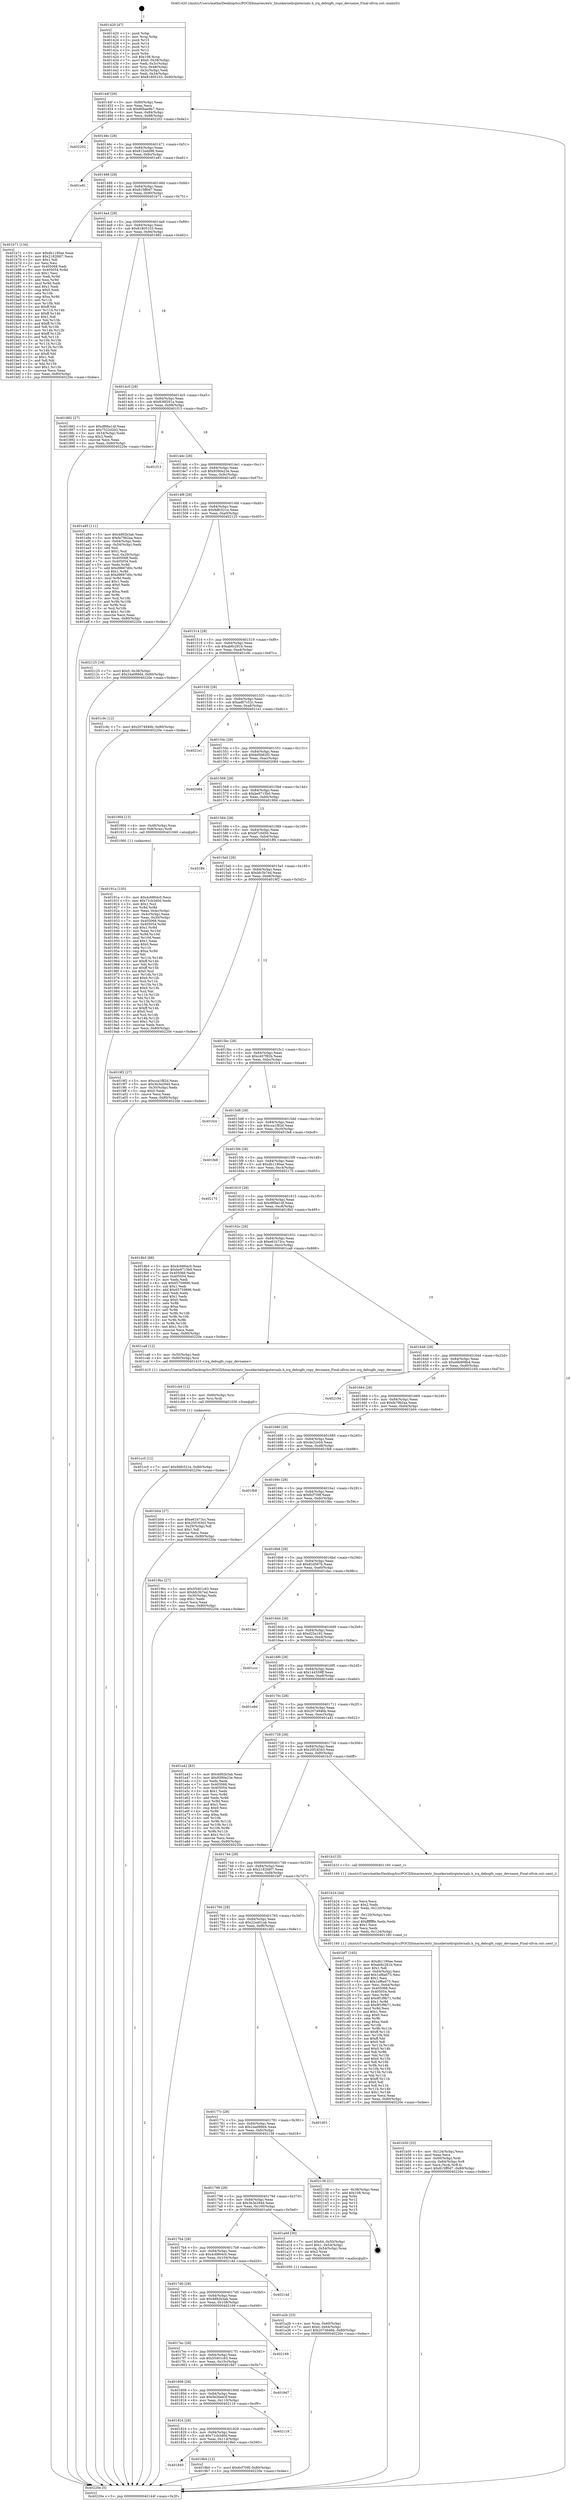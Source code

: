 digraph "0x401420" {
  label = "0x401420 (/mnt/c/Users/mathe/Desktop/tcc/POCII/binaries/extr_linuxkernelirqinternals.h_irq_debugfs_copy_devname_Final-ollvm.out::main(0))"
  labelloc = "t"
  node[shape=record]

  Entry [label="",width=0.3,height=0.3,shape=circle,fillcolor=black,style=filled]
  "0x40144f" [label="{
     0x40144f [29]\l
     | [instrs]\l
     &nbsp;&nbsp;0x40144f \<+3\>: mov -0x80(%rbp),%eax\l
     &nbsp;&nbsp;0x401452 \<+2\>: mov %eax,%ecx\l
     &nbsp;&nbsp;0x401454 \<+6\>: sub $0x80bae9b7,%ecx\l
     &nbsp;&nbsp;0x40145a \<+6\>: mov %eax,-0x84(%rbp)\l
     &nbsp;&nbsp;0x401460 \<+6\>: mov %ecx,-0x88(%rbp)\l
     &nbsp;&nbsp;0x401466 \<+6\>: je 0000000000402202 \<main+0xde2\>\l
  }"]
  "0x402202" [label="{
     0x402202\l
  }", style=dashed]
  "0x40146c" [label="{
     0x40146c [28]\l
     | [instrs]\l
     &nbsp;&nbsp;0x40146c \<+5\>: jmp 0000000000401471 \<main+0x51\>\l
     &nbsp;&nbsp;0x401471 \<+6\>: mov -0x84(%rbp),%eax\l
     &nbsp;&nbsp;0x401477 \<+5\>: sub $0x812edd96,%eax\l
     &nbsp;&nbsp;0x40147c \<+6\>: mov %eax,-0x8c(%rbp)\l
     &nbsp;&nbsp;0x401482 \<+6\>: je 0000000000401e81 \<main+0xa61\>\l
  }"]
  Exit [label="",width=0.3,height=0.3,shape=circle,fillcolor=black,style=filled,peripheries=2]
  "0x401e81" [label="{
     0x401e81\l
  }", style=dashed]
  "0x401488" [label="{
     0x401488 [28]\l
     | [instrs]\l
     &nbsp;&nbsp;0x401488 \<+5\>: jmp 000000000040148d \<main+0x6d\>\l
     &nbsp;&nbsp;0x40148d \<+6\>: mov -0x84(%rbp),%eax\l
     &nbsp;&nbsp;0x401493 \<+5\>: sub $0x815ff0d7,%eax\l
     &nbsp;&nbsp;0x401498 \<+6\>: mov %eax,-0x90(%rbp)\l
     &nbsp;&nbsp;0x40149e \<+6\>: je 0000000000401b71 \<main+0x751\>\l
  }"]
  "0x401cc0" [label="{
     0x401cc0 [12]\l
     | [instrs]\l
     &nbsp;&nbsp;0x401cc0 \<+7\>: movl $0x9dfc521e,-0x80(%rbp)\l
     &nbsp;&nbsp;0x401cc7 \<+5\>: jmp 000000000040220e \<main+0xdee\>\l
  }"]
  "0x401b71" [label="{
     0x401b71 [134]\l
     | [instrs]\l
     &nbsp;&nbsp;0x401b71 \<+5\>: mov $0xdb1190ae,%eax\l
     &nbsp;&nbsp;0x401b76 \<+5\>: mov $0x2182fd07,%ecx\l
     &nbsp;&nbsp;0x401b7b \<+2\>: mov $0x1,%dl\l
     &nbsp;&nbsp;0x401b7d \<+2\>: xor %esi,%esi\l
     &nbsp;&nbsp;0x401b7f \<+7\>: mov 0x405068,%edi\l
     &nbsp;&nbsp;0x401b86 \<+8\>: mov 0x405054,%r8d\l
     &nbsp;&nbsp;0x401b8e \<+3\>: sub $0x1,%esi\l
     &nbsp;&nbsp;0x401b91 \<+3\>: mov %edi,%r9d\l
     &nbsp;&nbsp;0x401b94 \<+3\>: add %esi,%r9d\l
     &nbsp;&nbsp;0x401b97 \<+4\>: imul %r9d,%edi\l
     &nbsp;&nbsp;0x401b9b \<+3\>: and $0x1,%edi\l
     &nbsp;&nbsp;0x401b9e \<+3\>: cmp $0x0,%edi\l
     &nbsp;&nbsp;0x401ba1 \<+4\>: sete %r10b\l
     &nbsp;&nbsp;0x401ba5 \<+4\>: cmp $0xa,%r8d\l
     &nbsp;&nbsp;0x401ba9 \<+4\>: setl %r11b\l
     &nbsp;&nbsp;0x401bad \<+3\>: mov %r10b,%bl\l
     &nbsp;&nbsp;0x401bb0 \<+3\>: xor $0xff,%bl\l
     &nbsp;&nbsp;0x401bb3 \<+3\>: mov %r11b,%r14b\l
     &nbsp;&nbsp;0x401bb6 \<+4\>: xor $0xff,%r14b\l
     &nbsp;&nbsp;0x401bba \<+3\>: xor $0x1,%dl\l
     &nbsp;&nbsp;0x401bbd \<+3\>: mov %bl,%r15b\l
     &nbsp;&nbsp;0x401bc0 \<+4\>: and $0xff,%r15b\l
     &nbsp;&nbsp;0x401bc4 \<+3\>: and %dl,%r10b\l
     &nbsp;&nbsp;0x401bc7 \<+3\>: mov %r14b,%r12b\l
     &nbsp;&nbsp;0x401bca \<+4\>: and $0xff,%r12b\l
     &nbsp;&nbsp;0x401bce \<+3\>: and %dl,%r11b\l
     &nbsp;&nbsp;0x401bd1 \<+3\>: or %r10b,%r15b\l
     &nbsp;&nbsp;0x401bd4 \<+3\>: or %r11b,%r12b\l
     &nbsp;&nbsp;0x401bd7 \<+3\>: xor %r12b,%r15b\l
     &nbsp;&nbsp;0x401bda \<+3\>: or %r14b,%bl\l
     &nbsp;&nbsp;0x401bdd \<+3\>: xor $0xff,%bl\l
     &nbsp;&nbsp;0x401be0 \<+3\>: or $0x1,%dl\l
     &nbsp;&nbsp;0x401be3 \<+2\>: and %dl,%bl\l
     &nbsp;&nbsp;0x401be5 \<+3\>: or %bl,%r15b\l
     &nbsp;&nbsp;0x401be8 \<+4\>: test $0x1,%r15b\l
     &nbsp;&nbsp;0x401bec \<+3\>: cmovne %ecx,%eax\l
     &nbsp;&nbsp;0x401bef \<+3\>: mov %eax,-0x80(%rbp)\l
     &nbsp;&nbsp;0x401bf2 \<+5\>: jmp 000000000040220e \<main+0xdee\>\l
  }"]
  "0x4014a4" [label="{
     0x4014a4 [28]\l
     | [instrs]\l
     &nbsp;&nbsp;0x4014a4 \<+5\>: jmp 00000000004014a9 \<main+0x89\>\l
     &nbsp;&nbsp;0x4014a9 \<+6\>: mov -0x84(%rbp),%eax\l
     &nbsp;&nbsp;0x4014af \<+5\>: sub $0x81805103,%eax\l
     &nbsp;&nbsp;0x4014b4 \<+6\>: mov %eax,-0x94(%rbp)\l
     &nbsp;&nbsp;0x4014ba \<+6\>: je 0000000000401882 \<main+0x462\>\l
  }"]
  "0x401cb4" [label="{
     0x401cb4 [12]\l
     | [instrs]\l
     &nbsp;&nbsp;0x401cb4 \<+4\>: mov -0x60(%rbp),%rsi\l
     &nbsp;&nbsp;0x401cb8 \<+3\>: mov %rsi,%rdi\l
     &nbsp;&nbsp;0x401cbb \<+5\>: call 0000000000401030 \<free@plt\>\l
     | [calls]\l
     &nbsp;&nbsp;0x401030 \{1\} (unknown)\l
  }"]
  "0x401882" [label="{
     0x401882 [27]\l
     | [instrs]\l
     &nbsp;&nbsp;0x401882 \<+5\>: mov $0xdf6be14f,%eax\l
     &nbsp;&nbsp;0x401887 \<+5\>: mov $0x7522d2b3,%ecx\l
     &nbsp;&nbsp;0x40188c \<+3\>: mov -0x34(%rbp),%edx\l
     &nbsp;&nbsp;0x40188f \<+3\>: cmp $0x2,%edx\l
     &nbsp;&nbsp;0x401892 \<+3\>: cmovne %ecx,%eax\l
     &nbsp;&nbsp;0x401895 \<+3\>: mov %eax,-0x80(%rbp)\l
     &nbsp;&nbsp;0x401898 \<+5\>: jmp 000000000040220e \<main+0xdee\>\l
  }"]
  "0x4014c0" [label="{
     0x4014c0 [28]\l
     | [instrs]\l
     &nbsp;&nbsp;0x4014c0 \<+5\>: jmp 00000000004014c5 \<main+0xa5\>\l
     &nbsp;&nbsp;0x4014c5 \<+6\>: mov -0x84(%rbp),%eax\l
     &nbsp;&nbsp;0x4014cb \<+5\>: sub $0x836f291a,%eax\l
     &nbsp;&nbsp;0x4014d0 \<+6\>: mov %eax,-0x98(%rbp)\l
     &nbsp;&nbsp;0x4014d6 \<+6\>: je 0000000000401f13 \<main+0xaf3\>\l
  }"]
  "0x40220e" [label="{
     0x40220e [5]\l
     | [instrs]\l
     &nbsp;&nbsp;0x40220e \<+5\>: jmp 000000000040144f \<main+0x2f\>\l
  }"]
  "0x401420" [label="{
     0x401420 [47]\l
     | [instrs]\l
     &nbsp;&nbsp;0x401420 \<+1\>: push %rbp\l
     &nbsp;&nbsp;0x401421 \<+3\>: mov %rsp,%rbp\l
     &nbsp;&nbsp;0x401424 \<+2\>: push %r15\l
     &nbsp;&nbsp;0x401426 \<+2\>: push %r14\l
     &nbsp;&nbsp;0x401428 \<+2\>: push %r13\l
     &nbsp;&nbsp;0x40142a \<+2\>: push %r12\l
     &nbsp;&nbsp;0x40142c \<+1\>: push %rbx\l
     &nbsp;&nbsp;0x40142d \<+7\>: sub $0x108,%rsp\l
     &nbsp;&nbsp;0x401434 \<+7\>: movl $0x0,-0x38(%rbp)\l
     &nbsp;&nbsp;0x40143b \<+3\>: mov %edi,-0x3c(%rbp)\l
     &nbsp;&nbsp;0x40143e \<+4\>: mov %rsi,-0x48(%rbp)\l
     &nbsp;&nbsp;0x401442 \<+3\>: mov -0x3c(%rbp),%edi\l
     &nbsp;&nbsp;0x401445 \<+3\>: mov %edi,-0x34(%rbp)\l
     &nbsp;&nbsp;0x401448 \<+7\>: movl $0x81805103,-0x80(%rbp)\l
  }"]
  "0x401b50" [label="{
     0x401b50 [33]\l
     | [instrs]\l
     &nbsp;&nbsp;0x401b50 \<+6\>: mov -0x124(%rbp),%ecx\l
     &nbsp;&nbsp;0x401b56 \<+3\>: imul %eax,%ecx\l
     &nbsp;&nbsp;0x401b59 \<+4\>: mov -0x60(%rbp),%rdi\l
     &nbsp;&nbsp;0x401b5d \<+4\>: movslq -0x64(%rbp),%r8\l
     &nbsp;&nbsp;0x401b61 \<+4\>: mov %ecx,(%rdi,%r8,4)\l
     &nbsp;&nbsp;0x401b65 \<+7\>: movl $0x815ff0d7,-0x80(%rbp)\l
     &nbsp;&nbsp;0x401b6c \<+5\>: jmp 000000000040220e \<main+0xdee\>\l
  }"]
  "0x401f13" [label="{
     0x401f13\l
  }", style=dashed]
  "0x4014dc" [label="{
     0x4014dc [28]\l
     | [instrs]\l
     &nbsp;&nbsp;0x4014dc \<+5\>: jmp 00000000004014e1 \<main+0xc1\>\l
     &nbsp;&nbsp;0x4014e1 \<+6\>: mov -0x84(%rbp),%eax\l
     &nbsp;&nbsp;0x4014e7 \<+5\>: sub $0x9390e23e,%eax\l
     &nbsp;&nbsp;0x4014ec \<+6\>: mov %eax,-0x9c(%rbp)\l
     &nbsp;&nbsp;0x4014f2 \<+6\>: je 0000000000401a95 \<main+0x675\>\l
  }"]
  "0x401b24" [label="{
     0x401b24 [44]\l
     | [instrs]\l
     &nbsp;&nbsp;0x401b24 \<+2\>: xor %ecx,%ecx\l
     &nbsp;&nbsp;0x401b26 \<+5\>: mov $0x2,%edx\l
     &nbsp;&nbsp;0x401b2b \<+6\>: mov %edx,-0x120(%rbp)\l
     &nbsp;&nbsp;0x401b31 \<+1\>: cltd\l
     &nbsp;&nbsp;0x401b32 \<+6\>: mov -0x120(%rbp),%esi\l
     &nbsp;&nbsp;0x401b38 \<+2\>: idiv %esi\l
     &nbsp;&nbsp;0x401b3a \<+6\>: imul $0xfffffffe,%edx,%edx\l
     &nbsp;&nbsp;0x401b40 \<+3\>: sub $0x1,%ecx\l
     &nbsp;&nbsp;0x401b43 \<+2\>: sub %ecx,%edx\l
     &nbsp;&nbsp;0x401b45 \<+6\>: mov %edx,-0x124(%rbp)\l
     &nbsp;&nbsp;0x401b4b \<+5\>: call 0000000000401160 \<next_i\>\l
     | [calls]\l
     &nbsp;&nbsp;0x401160 \{1\} (/mnt/c/Users/mathe/Desktop/tcc/POCII/binaries/extr_linuxkernelirqinternals.h_irq_debugfs_copy_devname_Final-ollvm.out::next_i)\l
  }"]
  "0x401a95" [label="{
     0x401a95 [111]\l
     | [instrs]\l
     &nbsp;&nbsp;0x401a95 \<+5\>: mov $0x4d92b3ab,%eax\l
     &nbsp;&nbsp;0x401a9a \<+5\>: mov $0xfa79b2aa,%ecx\l
     &nbsp;&nbsp;0x401a9f \<+3\>: mov -0x64(%rbp),%edx\l
     &nbsp;&nbsp;0x401aa2 \<+3\>: cmp -0x54(%rbp),%edx\l
     &nbsp;&nbsp;0x401aa5 \<+4\>: setl %sil\l
     &nbsp;&nbsp;0x401aa9 \<+4\>: and $0x1,%sil\l
     &nbsp;&nbsp;0x401aad \<+4\>: mov %sil,-0x29(%rbp)\l
     &nbsp;&nbsp;0x401ab1 \<+7\>: mov 0x405068,%edx\l
     &nbsp;&nbsp;0x401ab8 \<+7\>: mov 0x405054,%edi\l
     &nbsp;&nbsp;0x401abf \<+3\>: mov %edx,%r8d\l
     &nbsp;&nbsp;0x401ac2 \<+7\>: add $0xd9667d0c,%r8d\l
     &nbsp;&nbsp;0x401ac9 \<+4\>: sub $0x1,%r8d\l
     &nbsp;&nbsp;0x401acd \<+7\>: sub $0xd9667d0c,%r8d\l
     &nbsp;&nbsp;0x401ad4 \<+4\>: imul %r8d,%edx\l
     &nbsp;&nbsp;0x401ad8 \<+3\>: and $0x1,%edx\l
     &nbsp;&nbsp;0x401adb \<+3\>: cmp $0x0,%edx\l
     &nbsp;&nbsp;0x401ade \<+4\>: sete %sil\l
     &nbsp;&nbsp;0x401ae2 \<+3\>: cmp $0xa,%edi\l
     &nbsp;&nbsp;0x401ae5 \<+4\>: setl %r9b\l
     &nbsp;&nbsp;0x401ae9 \<+3\>: mov %sil,%r10b\l
     &nbsp;&nbsp;0x401aec \<+3\>: and %r9b,%r10b\l
     &nbsp;&nbsp;0x401aef \<+3\>: xor %r9b,%sil\l
     &nbsp;&nbsp;0x401af2 \<+3\>: or %sil,%r10b\l
     &nbsp;&nbsp;0x401af5 \<+4\>: test $0x1,%r10b\l
     &nbsp;&nbsp;0x401af9 \<+3\>: cmovne %ecx,%eax\l
     &nbsp;&nbsp;0x401afc \<+3\>: mov %eax,-0x80(%rbp)\l
     &nbsp;&nbsp;0x401aff \<+5\>: jmp 000000000040220e \<main+0xdee\>\l
  }"]
  "0x4014f8" [label="{
     0x4014f8 [28]\l
     | [instrs]\l
     &nbsp;&nbsp;0x4014f8 \<+5\>: jmp 00000000004014fd \<main+0xdd\>\l
     &nbsp;&nbsp;0x4014fd \<+6\>: mov -0x84(%rbp),%eax\l
     &nbsp;&nbsp;0x401503 \<+5\>: sub $0x9dfc521e,%eax\l
     &nbsp;&nbsp;0x401508 \<+6\>: mov %eax,-0xa0(%rbp)\l
     &nbsp;&nbsp;0x40150e \<+6\>: je 0000000000402125 \<main+0xd05\>\l
  }"]
  "0x401a2b" [label="{
     0x401a2b [23]\l
     | [instrs]\l
     &nbsp;&nbsp;0x401a2b \<+4\>: mov %rax,-0x60(%rbp)\l
     &nbsp;&nbsp;0x401a2f \<+7\>: movl $0x0,-0x64(%rbp)\l
     &nbsp;&nbsp;0x401a36 \<+7\>: movl $0x2074946b,-0x80(%rbp)\l
     &nbsp;&nbsp;0x401a3d \<+5\>: jmp 000000000040220e \<main+0xdee\>\l
  }"]
  "0x402125" [label="{
     0x402125 [19]\l
     | [instrs]\l
     &nbsp;&nbsp;0x402125 \<+7\>: movl $0x0,-0x38(%rbp)\l
     &nbsp;&nbsp;0x40212c \<+7\>: movl $0x24a089d4,-0x80(%rbp)\l
     &nbsp;&nbsp;0x402133 \<+5\>: jmp 000000000040220e \<main+0xdee\>\l
  }"]
  "0x401514" [label="{
     0x401514 [28]\l
     | [instrs]\l
     &nbsp;&nbsp;0x401514 \<+5\>: jmp 0000000000401519 \<main+0xf9\>\l
     &nbsp;&nbsp;0x401519 \<+6\>: mov -0x84(%rbp),%eax\l
     &nbsp;&nbsp;0x40151f \<+5\>: sub $0xab6c281b,%eax\l
     &nbsp;&nbsp;0x401524 \<+6\>: mov %eax,-0xa4(%rbp)\l
     &nbsp;&nbsp;0x40152a \<+6\>: je 0000000000401c9c \<main+0x87c\>\l
  }"]
  "0x401840" [label="{
     0x401840\l
  }", style=dashed]
  "0x401c9c" [label="{
     0x401c9c [12]\l
     | [instrs]\l
     &nbsp;&nbsp;0x401c9c \<+7\>: movl $0x2074946b,-0x80(%rbp)\l
     &nbsp;&nbsp;0x401ca3 \<+5\>: jmp 000000000040220e \<main+0xdee\>\l
  }"]
  "0x401530" [label="{
     0x401530 [28]\l
     | [instrs]\l
     &nbsp;&nbsp;0x401530 \<+5\>: jmp 0000000000401535 \<main+0x115\>\l
     &nbsp;&nbsp;0x401535 \<+6\>: mov -0x84(%rbp),%eax\l
     &nbsp;&nbsp;0x40153b \<+5\>: sub $0xad67c52c,%eax\l
     &nbsp;&nbsp;0x401540 \<+6\>: mov %eax,-0xa8(%rbp)\l
     &nbsp;&nbsp;0x401546 \<+6\>: je 00000000004021e1 \<main+0xdc1\>\l
  }"]
  "0x4019b0" [label="{
     0x4019b0 [12]\l
     | [instrs]\l
     &nbsp;&nbsp;0x4019b0 \<+7\>: movl $0x6cf709f,-0x80(%rbp)\l
     &nbsp;&nbsp;0x4019b7 \<+5\>: jmp 000000000040220e \<main+0xdee\>\l
  }"]
  "0x4021e1" [label="{
     0x4021e1\l
  }", style=dashed]
  "0x40154c" [label="{
     0x40154c [28]\l
     | [instrs]\l
     &nbsp;&nbsp;0x40154c \<+5\>: jmp 0000000000401551 \<main+0x131\>\l
     &nbsp;&nbsp;0x401551 \<+6\>: mov -0x84(%rbp),%eax\l
     &nbsp;&nbsp;0x401557 \<+5\>: sub $0xbd5b62f3,%eax\l
     &nbsp;&nbsp;0x40155c \<+6\>: mov %eax,-0xac(%rbp)\l
     &nbsp;&nbsp;0x401562 \<+6\>: je 0000000000402084 \<main+0xc64\>\l
  }"]
  "0x401824" [label="{
     0x401824 [28]\l
     | [instrs]\l
     &nbsp;&nbsp;0x401824 \<+5\>: jmp 0000000000401829 \<main+0x409\>\l
     &nbsp;&nbsp;0x401829 \<+6\>: mov -0x84(%rbp),%eax\l
     &nbsp;&nbsp;0x40182f \<+5\>: sub $0x71cb3d0d,%eax\l
     &nbsp;&nbsp;0x401834 \<+6\>: mov %eax,-0x114(%rbp)\l
     &nbsp;&nbsp;0x40183a \<+6\>: je 00000000004019b0 \<main+0x590\>\l
  }"]
  "0x402084" [label="{
     0x402084\l
  }", style=dashed]
  "0x401568" [label="{
     0x401568 [28]\l
     | [instrs]\l
     &nbsp;&nbsp;0x401568 \<+5\>: jmp 000000000040156d \<main+0x14d\>\l
     &nbsp;&nbsp;0x40156d \<+6\>: mov -0x84(%rbp),%eax\l
     &nbsp;&nbsp;0x401573 \<+5\>: sub $0xbe9715b0,%eax\l
     &nbsp;&nbsp;0x401578 \<+6\>: mov %eax,-0xb0(%rbp)\l
     &nbsp;&nbsp;0x40157e \<+6\>: je 000000000040190d \<main+0x4ed\>\l
  }"]
  "0x402119" [label="{
     0x402119\l
  }", style=dashed]
  "0x40190d" [label="{
     0x40190d [13]\l
     | [instrs]\l
     &nbsp;&nbsp;0x40190d \<+4\>: mov -0x48(%rbp),%rax\l
     &nbsp;&nbsp;0x401911 \<+4\>: mov 0x8(%rax),%rdi\l
     &nbsp;&nbsp;0x401915 \<+5\>: call 0000000000401060 \<atoi@plt\>\l
     | [calls]\l
     &nbsp;&nbsp;0x401060 \{1\} (unknown)\l
  }"]
  "0x401584" [label="{
     0x401584 [28]\l
     | [instrs]\l
     &nbsp;&nbsp;0x401584 \<+5\>: jmp 0000000000401589 \<main+0x169\>\l
     &nbsp;&nbsp;0x401589 \<+6\>: mov -0x84(%rbp),%eax\l
     &nbsp;&nbsp;0x40158f \<+5\>: sub $0xbf7c0d50,%eax\l
     &nbsp;&nbsp;0x401594 \<+6\>: mov %eax,-0xb4(%rbp)\l
     &nbsp;&nbsp;0x40159a \<+6\>: je 0000000000401ff4 \<main+0xbd4\>\l
  }"]
  "0x401808" [label="{
     0x401808 [28]\l
     | [instrs]\l
     &nbsp;&nbsp;0x401808 \<+5\>: jmp 000000000040180d \<main+0x3ed\>\l
     &nbsp;&nbsp;0x40180d \<+6\>: mov -0x84(%rbp),%eax\l
     &nbsp;&nbsp;0x401813 \<+5\>: sub $0x5e26a43f,%eax\l
     &nbsp;&nbsp;0x401818 \<+6\>: mov %eax,-0x110(%rbp)\l
     &nbsp;&nbsp;0x40181e \<+6\>: je 0000000000402119 \<main+0xcf9\>\l
  }"]
  "0x401ff4" [label="{
     0x401ff4\l
  }", style=dashed]
  "0x4015a0" [label="{
     0x4015a0 [28]\l
     | [instrs]\l
     &nbsp;&nbsp;0x4015a0 \<+5\>: jmp 00000000004015a5 \<main+0x185\>\l
     &nbsp;&nbsp;0x4015a5 \<+6\>: mov -0x84(%rbp),%eax\l
     &nbsp;&nbsp;0x4015ab \<+5\>: sub $0xbfc3b7ed,%eax\l
     &nbsp;&nbsp;0x4015b0 \<+6\>: mov %eax,-0xb8(%rbp)\l
     &nbsp;&nbsp;0x4015b6 \<+6\>: je 00000000004019f2 \<main+0x5d2\>\l
  }"]
  "0x4019d7" [label="{
     0x4019d7\l
  }", style=dashed]
  "0x4019f2" [label="{
     0x4019f2 [27]\l
     | [instrs]\l
     &nbsp;&nbsp;0x4019f2 \<+5\>: mov $0xcca1f82d,%eax\l
     &nbsp;&nbsp;0x4019f7 \<+5\>: mov $0x3b3e294d,%ecx\l
     &nbsp;&nbsp;0x4019fc \<+3\>: mov -0x30(%rbp),%edx\l
     &nbsp;&nbsp;0x4019ff \<+3\>: cmp $0x0,%edx\l
     &nbsp;&nbsp;0x401a02 \<+3\>: cmove %ecx,%eax\l
     &nbsp;&nbsp;0x401a05 \<+3\>: mov %eax,-0x80(%rbp)\l
     &nbsp;&nbsp;0x401a08 \<+5\>: jmp 000000000040220e \<main+0xdee\>\l
  }"]
  "0x4015bc" [label="{
     0x4015bc [28]\l
     | [instrs]\l
     &nbsp;&nbsp;0x4015bc \<+5\>: jmp 00000000004015c1 \<main+0x1a1\>\l
     &nbsp;&nbsp;0x4015c1 \<+6\>: mov -0x84(%rbp),%eax\l
     &nbsp;&nbsp;0x4015c7 \<+5\>: sub $0xc407f82b,%eax\l
     &nbsp;&nbsp;0x4015cc \<+6\>: mov %eax,-0xbc(%rbp)\l
     &nbsp;&nbsp;0x4015d2 \<+6\>: je 0000000000401fc4 \<main+0xba4\>\l
  }"]
  "0x4017ec" [label="{
     0x4017ec [28]\l
     | [instrs]\l
     &nbsp;&nbsp;0x4017ec \<+5\>: jmp 00000000004017f1 \<main+0x3d1\>\l
     &nbsp;&nbsp;0x4017f1 \<+6\>: mov -0x84(%rbp),%eax\l
     &nbsp;&nbsp;0x4017f7 \<+5\>: sub $0x55401c83,%eax\l
     &nbsp;&nbsp;0x4017fc \<+6\>: mov %eax,-0x10c(%rbp)\l
     &nbsp;&nbsp;0x401802 \<+6\>: je 00000000004019d7 \<main+0x5b7\>\l
  }"]
  "0x401fc4" [label="{
     0x401fc4\l
  }", style=dashed]
  "0x4015d8" [label="{
     0x4015d8 [28]\l
     | [instrs]\l
     &nbsp;&nbsp;0x4015d8 \<+5\>: jmp 00000000004015dd \<main+0x1bd\>\l
     &nbsp;&nbsp;0x4015dd \<+6\>: mov -0x84(%rbp),%eax\l
     &nbsp;&nbsp;0x4015e3 \<+5\>: sub $0xcca1f82d,%eax\l
     &nbsp;&nbsp;0x4015e8 \<+6\>: mov %eax,-0xc0(%rbp)\l
     &nbsp;&nbsp;0x4015ee \<+6\>: je 0000000000401fe8 \<main+0xbc8\>\l
  }"]
  "0x402169" [label="{
     0x402169\l
  }", style=dashed]
  "0x401fe8" [label="{
     0x401fe8\l
  }", style=dashed]
  "0x4015f4" [label="{
     0x4015f4 [28]\l
     | [instrs]\l
     &nbsp;&nbsp;0x4015f4 \<+5\>: jmp 00000000004015f9 \<main+0x1d9\>\l
     &nbsp;&nbsp;0x4015f9 \<+6\>: mov -0x84(%rbp),%eax\l
     &nbsp;&nbsp;0x4015ff \<+5\>: sub $0xdb1190ae,%eax\l
     &nbsp;&nbsp;0x401604 \<+6\>: mov %eax,-0xc4(%rbp)\l
     &nbsp;&nbsp;0x40160a \<+6\>: je 0000000000402175 \<main+0xd55\>\l
  }"]
  "0x4017d0" [label="{
     0x4017d0 [28]\l
     | [instrs]\l
     &nbsp;&nbsp;0x4017d0 \<+5\>: jmp 00000000004017d5 \<main+0x3b5\>\l
     &nbsp;&nbsp;0x4017d5 \<+6\>: mov -0x84(%rbp),%eax\l
     &nbsp;&nbsp;0x4017db \<+5\>: sub $0x4d92b3ab,%eax\l
     &nbsp;&nbsp;0x4017e0 \<+6\>: mov %eax,-0x108(%rbp)\l
     &nbsp;&nbsp;0x4017e6 \<+6\>: je 0000000000402169 \<main+0xd49\>\l
  }"]
  "0x402175" [label="{
     0x402175\l
  }", style=dashed]
  "0x401610" [label="{
     0x401610 [28]\l
     | [instrs]\l
     &nbsp;&nbsp;0x401610 \<+5\>: jmp 0000000000401615 \<main+0x1f5\>\l
     &nbsp;&nbsp;0x401615 \<+6\>: mov -0x84(%rbp),%eax\l
     &nbsp;&nbsp;0x40161b \<+5\>: sub $0xdf6be14f,%eax\l
     &nbsp;&nbsp;0x401620 \<+6\>: mov %eax,-0xc8(%rbp)\l
     &nbsp;&nbsp;0x401626 \<+6\>: je 00000000004018b5 \<main+0x495\>\l
  }"]
  "0x40214d" [label="{
     0x40214d\l
  }", style=dashed]
  "0x4018b5" [label="{
     0x4018b5 [88]\l
     | [instrs]\l
     &nbsp;&nbsp;0x4018b5 \<+5\>: mov $0x4c6864c0,%eax\l
     &nbsp;&nbsp;0x4018ba \<+5\>: mov $0xbe9715b0,%ecx\l
     &nbsp;&nbsp;0x4018bf \<+7\>: mov 0x405068,%edx\l
     &nbsp;&nbsp;0x4018c6 \<+7\>: mov 0x405054,%esi\l
     &nbsp;&nbsp;0x4018cd \<+2\>: mov %edx,%edi\l
     &nbsp;&nbsp;0x4018cf \<+6\>: sub $0x65759896,%edi\l
     &nbsp;&nbsp;0x4018d5 \<+3\>: sub $0x1,%edi\l
     &nbsp;&nbsp;0x4018d8 \<+6\>: add $0x65759896,%edi\l
     &nbsp;&nbsp;0x4018de \<+3\>: imul %edi,%edx\l
     &nbsp;&nbsp;0x4018e1 \<+3\>: and $0x1,%edx\l
     &nbsp;&nbsp;0x4018e4 \<+3\>: cmp $0x0,%edx\l
     &nbsp;&nbsp;0x4018e7 \<+4\>: sete %r8b\l
     &nbsp;&nbsp;0x4018eb \<+3\>: cmp $0xa,%esi\l
     &nbsp;&nbsp;0x4018ee \<+4\>: setl %r9b\l
     &nbsp;&nbsp;0x4018f2 \<+3\>: mov %r8b,%r10b\l
     &nbsp;&nbsp;0x4018f5 \<+3\>: and %r9b,%r10b\l
     &nbsp;&nbsp;0x4018f8 \<+3\>: xor %r9b,%r8b\l
     &nbsp;&nbsp;0x4018fb \<+3\>: or %r8b,%r10b\l
     &nbsp;&nbsp;0x4018fe \<+4\>: test $0x1,%r10b\l
     &nbsp;&nbsp;0x401902 \<+3\>: cmovne %ecx,%eax\l
     &nbsp;&nbsp;0x401905 \<+3\>: mov %eax,-0x80(%rbp)\l
     &nbsp;&nbsp;0x401908 \<+5\>: jmp 000000000040220e \<main+0xdee\>\l
  }"]
  "0x40162c" [label="{
     0x40162c [28]\l
     | [instrs]\l
     &nbsp;&nbsp;0x40162c \<+5\>: jmp 0000000000401631 \<main+0x211\>\l
     &nbsp;&nbsp;0x401631 \<+6\>: mov -0x84(%rbp),%eax\l
     &nbsp;&nbsp;0x401637 \<+5\>: sub $0xe61b73cc,%eax\l
     &nbsp;&nbsp;0x40163c \<+6\>: mov %eax,-0xcc(%rbp)\l
     &nbsp;&nbsp;0x401642 \<+6\>: je 0000000000401ca8 \<main+0x888\>\l
  }"]
  "0x40191a" [label="{
     0x40191a [150]\l
     | [instrs]\l
     &nbsp;&nbsp;0x40191a \<+5\>: mov $0x4c6864c0,%ecx\l
     &nbsp;&nbsp;0x40191f \<+5\>: mov $0x71cb3d0d,%edx\l
     &nbsp;&nbsp;0x401924 \<+3\>: mov $0x1,%sil\l
     &nbsp;&nbsp;0x401927 \<+3\>: xor %r8d,%r8d\l
     &nbsp;&nbsp;0x40192a \<+3\>: mov %eax,-0x4c(%rbp)\l
     &nbsp;&nbsp;0x40192d \<+3\>: mov -0x4c(%rbp),%eax\l
     &nbsp;&nbsp;0x401930 \<+3\>: mov %eax,-0x30(%rbp)\l
     &nbsp;&nbsp;0x401933 \<+7\>: mov 0x405068,%eax\l
     &nbsp;&nbsp;0x40193a \<+8\>: mov 0x405054,%r9d\l
     &nbsp;&nbsp;0x401942 \<+4\>: sub $0x1,%r8d\l
     &nbsp;&nbsp;0x401946 \<+3\>: mov %eax,%r10d\l
     &nbsp;&nbsp;0x401949 \<+3\>: add %r8d,%r10d\l
     &nbsp;&nbsp;0x40194c \<+4\>: imul %r10d,%eax\l
     &nbsp;&nbsp;0x401950 \<+3\>: and $0x1,%eax\l
     &nbsp;&nbsp;0x401953 \<+3\>: cmp $0x0,%eax\l
     &nbsp;&nbsp;0x401956 \<+4\>: sete %r11b\l
     &nbsp;&nbsp;0x40195a \<+4\>: cmp $0xa,%r9d\l
     &nbsp;&nbsp;0x40195e \<+3\>: setl %bl\l
     &nbsp;&nbsp;0x401961 \<+3\>: mov %r11b,%r14b\l
     &nbsp;&nbsp;0x401964 \<+4\>: xor $0xff,%r14b\l
     &nbsp;&nbsp;0x401968 \<+3\>: mov %bl,%r15b\l
     &nbsp;&nbsp;0x40196b \<+4\>: xor $0xff,%r15b\l
     &nbsp;&nbsp;0x40196f \<+4\>: xor $0x0,%sil\l
     &nbsp;&nbsp;0x401973 \<+3\>: mov %r14b,%r12b\l
     &nbsp;&nbsp;0x401976 \<+4\>: and $0x0,%r12b\l
     &nbsp;&nbsp;0x40197a \<+3\>: and %sil,%r11b\l
     &nbsp;&nbsp;0x40197d \<+3\>: mov %r15b,%r13b\l
     &nbsp;&nbsp;0x401980 \<+4\>: and $0x0,%r13b\l
     &nbsp;&nbsp;0x401984 \<+3\>: and %sil,%bl\l
     &nbsp;&nbsp;0x401987 \<+3\>: or %r11b,%r12b\l
     &nbsp;&nbsp;0x40198a \<+3\>: or %bl,%r13b\l
     &nbsp;&nbsp;0x40198d \<+3\>: xor %r13b,%r12b\l
     &nbsp;&nbsp;0x401990 \<+3\>: or %r15b,%r14b\l
     &nbsp;&nbsp;0x401993 \<+4\>: xor $0xff,%r14b\l
     &nbsp;&nbsp;0x401997 \<+4\>: or $0x0,%sil\l
     &nbsp;&nbsp;0x40199b \<+3\>: and %sil,%r14b\l
     &nbsp;&nbsp;0x40199e \<+3\>: or %r14b,%r12b\l
     &nbsp;&nbsp;0x4019a1 \<+4\>: test $0x1,%r12b\l
     &nbsp;&nbsp;0x4019a5 \<+3\>: cmovne %edx,%ecx\l
     &nbsp;&nbsp;0x4019a8 \<+3\>: mov %ecx,-0x80(%rbp)\l
     &nbsp;&nbsp;0x4019ab \<+5\>: jmp 000000000040220e \<main+0xdee\>\l
  }"]
  "0x4017b4" [label="{
     0x4017b4 [28]\l
     | [instrs]\l
     &nbsp;&nbsp;0x4017b4 \<+5\>: jmp 00000000004017b9 \<main+0x399\>\l
     &nbsp;&nbsp;0x4017b9 \<+6\>: mov -0x84(%rbp),%eax\l
     &nbsp;&nbsp;0x4017bf \<+5\>: sub $0x4c6864c0,%eax\l
     &nbsp;&nbsp;0x4017c4 \<+6\>: mov %eax,-0x104(%rbp)\l
     &nbsp;&nbsp;0x4017ca \<+6\>: je 000000000040214d \<main+0xd2d\>\l
  }"]
  "0x401ca8" [label="{
     0x401ca8 [12]\l
     | [instrs]\l
     &nbsp;&nbsp;0x401ca8 \<+3\>: mov -0x50(%rbp),%edi\l
     &nbsp;&nbsp;0x401cab \<+4\>: mov -0x60(%rbp),%rsi\l
     &nbsp;&nbsp;0x401caf \<+5\>: call 0000000000401410 \<irq_debugfs_copy_devname\>\l
     | [calls]\l
     &nbsp;&nbsp;0x401410 \{1\} (/mnt/c/Users/mathe/Desktop/tcc/POCII/binaries/extr_linuxkernelirqinternals.h_irq_debugfs_copy_devname_Final-ollvm.out::irq_debugfs_copy_devname)\l
  }"]
  "0x401648" [label="{
     0x401648 [28]\l
     | [instrs]\l
     &nbsp;&nbsp;0x401648 \<+5\>: jmp 000000000040164d \<main+0x22d\>\l
     &nbsp;&nbsp;0x40164d \<+6\>: mov -0x84(%rbp),%eax\l
     &nbsp;&nbsp;0x401653 \<+5\>: sub $0xe6b908b4,%eax\l
     &nbsp;&nbsp;0x401658 \<+6\>: mov %eax,-0xd0(%rbp)\l
     &nbsp;&nbsp;0x40165e \<+6\>: je 0000000000402194 \<main+0xd74\>\l
  }"]
  "0x401a0d" [label="{
     0x401a0d [30]\l
     | [instrs]\l
     &nbsp;&nbsp;0x401a0d \<+7\>: movl $0x64,-0x50(%rbp)\l
     &nbsp;&nbsp;0x401a14 \<+7\>: movl $0x1,-0x54(%rbp)\l
     &nbsp;&nbsp;0x401a1b \<+4\>: movslq -0x54(%rbp),%rax\l
     &nbsp;&nbsp;0x401a1f \<+4\>: shl $0x2,%rax\l
     &nbsp;&nbsp;0x401a23 \<+3\>: mov %rax,%rdi\l
     &nbsp;&nbsp;0x401a26 \<+5\>: call 0000000000401050 \<malloc@plt\>\l
     | [calls]\l
     &nbsp;&nbsp;0x401050 \{1\} (unknown)\l
  }"]
  "0x402194" [label="{
     0x402194\l
  }", style=dashed]
  "0x401664" [label="{
     0x401664 [28]\l
     | [instrs]\l
     &nbsp;&nbsp;0x401664 \<+5\>: jmp 0000000000401669 \<main+0x249\>\l
     &nbsp;&nbsp;0x401669 \<+6\>: mov -0x84(%rbp),%eax\l
     &nbsp;&nbsp;0x40166f \<+5\>: sub $0xfa79b2aa,%eax\l
     &nbsp;&nbsp;0x401674 \<+6\>: mov %eax,-0xd4(%rbp)\l
     &nbsp;&nbsp;0x40167a \<+6\>: je 0000000000401b04 \<main+0x6e4\>\l
  }"]
  "0x401798" [label="{
     0x401798 [28]\l
     | [instrs]\l
     &nbsp;&nbsp;0x401798 \<+5\>: jmp 000000000040179d \<main+0x37d\>\l
     &nbsp;&nbsp;0x40179d \<+6\>: mov -0x84(%rbp),%eax\l
     &nbsp;&nbsp;0x4017a3 \<+5\>: sub $0x3b3e294d,%eax\l
     &nbsp;&nbsp;0x4017a8 \<+6\>: mov %eax,-0x100(%rbp)\l
     &nbsp;&nbsp;0x4017ae \<+6\>: je 0000000000401a0d \<main+0x5ed\>\l
  }"]
  "0x401b04" [label="{
     0x401b04 [27]\l
     | [instrs]\l
     &nbsp;&nbsp;0x401b04 \<+5\>: mov $0xe61b73cc,%eax\l
     &nbsp;&nbsp;0x401b09 \<+5\>: mov $0x20f18343,%ecx\l
     &nbsp;&nbsp;0x401b0e \<+3\>: mov -0x29(%rbp),%dl\l
     &nbsp;&nbsp;0x401b11 \<+3\>: test $0x1,%dl\l
     &nbsp;&nbsp;0x401b14 \<+3\>: cmovne %ecx,%eax\l
     &nbsp;&nbsp;0x401b17 \<+3\>: mov %eax,-0x80(%rbp)\l
     &nbsp;&nbsp;0x401b1a \<+5\>: jmp 000000000040220e \<main+0xdee\>\l
  }"]
  "0x401680" [label="{
     0x401680 [28]\l
     | [instrs]\l
     &nbsp;&nbsp;0x401680 \<+5\>: jmp 0000000000401685 \<main+0x265\>\l
     &nbsp;&nbsp;0x401685 \<+6\>: mov -0x84(%rbp),%eax\l
     &nbsp;&nbsp;0x40168b \<+5\>: sub $0x4e22e04,%eax\l
     &nbsp;&nbsp;0x401690 \<+6\>: mov %eax,-0xd8(%rbp)\l
     &nbsp;&nbsp;0x401696 \<+6\>: je 0000000000401fb8 \<main+0xb98\>\l
  }"]
  "0x402138" [label="{
     0x402138 [21]\l
     | [instrs]\l
     &nbsp;&nbsp;0x402138 \<+3\>: mov -0x38(%rbp),%eax\l
     &nbsp;&nbsp;0x40213b \<+7\>: add $0x108,%rsp\l
     &nbsp;&nbsp;0x402142 \<+1\>: pop %rbx\l
     &nbsp;&nbsp;0x402143 \<+2\>: pop %r12\l
     &nbsp;&nbsp;0x402145 \<+2\>: pop %r13\l
     &nbsp;&nbsp;0x402147 \<+2\>: pop %r14\l
     &nbsp;&nbsp;0x402149 \<+2\>: pop %r15\l
     &nbsp;&nbsp;0x40214b \<+1\>: pop %rbp\l
     &nbsp;&nbsp;0x40214c \<+1\>: ret\l
  }"]
  "0x401fb8" [label="{
     0x401fb8\l
  }", style=dashed]
  "0x40169c" [label="{
     0x40169c [28]\l
     | [instrs]\l
     &nbsp;&nbsp;0x40169c \<+5\>: jmp 00000000004016a1 \<main+0x281\>\l
     &nbsp;&nbsp;0x4016a1 \<+6\>: mov -0x84(%rbp),%eax\l
     &nbsp;&nbsp;0x4016a7 \<+5\>: sub $0x6cf709f,%eax\l
     &nbsp;&nbsp;0x4016ac \<+6\>: mov %eax,-0xdc(%rbp)\l
     &nbsp;&nbsp;0x4016b2 \<+6\>: je 00000000004019bc \<main+0x59c\>\l
  }"]
  "0x40177c" [label="{
     0x40177c [28]\l
     | [instrs]\l
     &nbsp;&nbsp;0x40177c \<+5\>: jmp 0000000000401781 \<main+0x361\>\l
     &nbsp;&nbsp;0x401781 \<+6\>: mov -0x84(%rbp),%eax\l
     &nbsp;&nbsp;0x401787 \<+5\>: sub $0x24a089d4,%eax\l
     &nbsp;&nbsp;0x40178c \<+6\>: mov %eax,-0xfc(%rbp)\l
     &nbsp;&nbsp;0x401792 \<+6\>: je 0000000000402138 \<main+0xd18\>\l
  }"]
  "0x4019bc" [label="{
     0x4019bc [27]\l
     | [instrs]\l
     &nbsp;&nbsp;0x4019bc \<+5\>: mov $0x55401c83,%eax\l
     &nbsp;&nbsp;0x4019c1 \<+5\>: mov $0xbfc3b7ed,%ecx\l
     &nbsp;&nbsp;0x4019c6 \<+3\>: mov -0x30(%rbp),%edx\l
     &nbsp;&nbsp;0x4019c9 \<+3\>: cmp $0x1,%edx\l
     &nbsp;&nbsp;0x4019cc \<+3\>: cmovl %ecx,%eax\l
     &nbsp;&nbsp;0x4019cf \<+3\>: mov %eax,-0x80(%rbp)\l
     &nbsp;&nbsp;0x4019d2 \<+5\>: jmp 000000000040220e \<main+0xdee\>\l
  }"]
  "0x4016b8" [label="{
     0x4016b8 [28]\l
     | [instrs]\l
     &nbsp;&nbsp;0x4016b8 \<+5\>: jmp 00000000004016bd \<main+0x29d\>\l
     &nbsp;&nbsp;0x4016bd \<+6\>: mov -0x84(%rbp),%eax\l
     &nbsp;&nbsp;0x4016c3 \<+5\>: sub $0x82d567b,%eax\l
     &nbsp;&nbsp;0x4016c8 \<+6\>: mov %eax,-0xe0(%rbp)\l
     &nbsp;&nbsp;0x4016ce \<+6\>: je 0000000000401dac \<main+0x98c\>\l
  }"]
  "0x401d01" [label="{
     0x401d01\l
  }", style=dashed]
  "0x401dac" [label="{
     0x401dac\l
  }", style=dashed]
  "0x4016d4" [label="{
     0x4016d4 [28]\l
     | [instrs]\l
     &nbsp;&nbsp;0x4016d4 \<+5\>: jmp 00000000004016d9 \<main+0x2b9\>\l
     &nbsp;&nbsp;0x4016d9 \<+6\>: mov -0x84(%rbp),%eax\l
     &nbsp;&nbsp;0x4016df \<+5\>: sub $0xd25e192,%eax\l
     &nbsp;&nbsp;0x4016e4 \<+6\>: mov %eax,-0xe4(%rbp)\l
     &nbsp;&nbsp;0x4016ea \<+6\>: je 0000000000401ccc \<main+0x8ac\>\l
  }"]
  "0x401760" [label="{
     0x401760 [28]\l
     | [instrs]\l
     &nbsp;&nbsp;0x401760 \<+5\>: jmp 0000000000401765 \<main+0x345\>\l
     &nbsp;&nbsp;0x401765 \<+6\>: mov -0x84(%rbp),%eax\l
     &nbsp;&nbsp;0x40176b \<+5\>: sub $0x22a401ab,%eax\l
     &nbsp;&nbsp;0x401770 \<+6\>: mov %eax,-0xf8(%rbp)\l
     &nbsp;&nbsp;0x401776 \<+6\>: je 0000000000401d01 \<main+0x8e1\>\l
  }"]
  "0x401ccc" [label="{
     0x401ccc\l
  }", style=dashed]
  "0x4016f0" [label="{
     0x4016f0 [28]\l
     | [instrs]\l
     &nbsp;&nbsp;0x4016f0 \<+5\>: jmp 00000000004016f5 \<main+0x2d5\>\l
     &nbsp;&nbsp;0x4016f5 \<+6\>: mov -0x84(%rbp),%eax\l
     &nbsp;&nbsp;0x4016fb \<+5\>: sub $0x144559ff,%eax\l
     &nbsp;&nbsp;0x401700 \<+6\>: mov %eax,-0xe8(%rbp)\l
     &nbsp;&nbsp;0x401706 \<+6\>: je 0000000000401e8d \<main+0xa6d\>\l
  }"]
  "0x401bf7" [label="{
     0x401bf7 [165]\l
     | [instrs]\l
     &nbsp;&nbsp;0x401bf7 \<+5\>: mov $0xdb1190ae,%eax\l
     &nbsp;&nbsp;0x401bfc \<+5\>: mov $0xab6c281b,%ecx\l
     &nbsp;&nbsp;0x401c01 \<+2\>: mov $0x1,%dl\l
     &nbsp;&nbsp;0x401c03 \<+3\>: mov -0x64(%rbp),%esi\l
     &nbsp;&nbsp;0x401c06 \<+6\>: add $0x1ef6a075,%esi\l
     &nbsp;&nbsp;0x401c0c \<+3\>: add $0x1,%esi\l
     &nbsp;&nbsp;0x401c0f \<+6\>: sub $0x1ef6a075,%esi\l
     &nbsp;&nbsp;0x401c15 \<+3\>: mov %esi,-0x64(%rbp)\l
     &nbsp;&nbsp;0x401c18 \<+7\>: mov 0x405068,%esi\l
     &nbsp;&nbsp;0x401c1f \<+7\>: mov 0x405054,%edi\l
     &nbsp;&nbsp;0x401c26 \<+3\>: mov %esi,%r8d\l
     &nbsp;&nbsp;0x401c29 \<+7\>: add $0x9f1f9b71,%r8d\l
     &nbsp;&nbsp;0x401c30 \<+4\>: sub $0x1,%r8d\l
     &nbsp;&nbsp;0x401c34 \<+7\>: sub $0x9f1f9b71,%r8d\l
     &nbsp;&nbsp;0x401c3b \<+4\>: imul %r8d,%esi\l
     &nbsp;&nbsp;0x401c3f \<+3\>: and $0x1,%esi\l
     &nbsp;&nbsp;0x401c42 \<+3\>: cmp $0x0,%esi\l
     &nbsp;&nbsp;0x401c45 \<+4\>: sete %r9b\l
     &nbsp;&nbsp;0x401c49 \<+3\>: cmp $0xa,%edi\l
     &nbsp;&nbsp;0x401c4c \<+4\>: setl %r10b\l
     &nbsp;&nbsp;0x401c50 \<+3\>: mov %r9b,%r11b\l
     &nbsp;&nbsp;0x401c53 \<+4\>: xor $0xff,%r11b\l
     &nbsp;&nbsp;0x401c57 \<+3\>: mov %r10b,%bl\l
     &nbsp;&nbsp;0x401c5a \<+3\>: xor $0xff,%bl\l
     &nbsp;&nbsp;0x401c5d \<+3\>: xor $0x0,%dl\l
     &nbsp;&nbsp;0x401c60 \<+3\>: mov %r11b,%r14b\l
     &nbsp;&nbsp;0x401c63 \<+4\>: and $0x0,%r14b\l
     &nbsp;&nbsp;0x401c67 \<+3\>: and %dl,%r9b\l
     &nbsp;&nbsp;0x401c6a \<+3\>: mov %bl,%r15b\l
     &nbsp;&nbsp;0x401c6d \<+4\>: and $0x0,%r15b\l
     &nbsp;&nbsp;0x401c71 \<+3\>: and %dl,%r10b\l
     &nbsp;&nbsp;0x401c74 \<+3\>: or %r9b,%r14b\l
     &nbsp;&nbsp;0x401c77 \<+3\>: or %r10b,%r15b\l
     &nbsp;&nbsp;0x401c7a \<+3\>: xor %r15b,%r14b\l
     &nbsp;&nbsp;0x401c7d \<+3\>: or %bl,%r11b\l
     &nbsp;&nbsp;0x401c80 \<+4\>: xor $0xff,%r11b\l
     &nbsp;&nbsp;0x401c84 \<+3\>: or $0x0,%dl\l
     &nbsp;&nbsp;0x401c87 \<+3\>: and %dl,%r11b\l
     &nbsp;&nbsp;0x401c8a \<+3\>: or %r11b,%r14b\l
     &nbsp;&nbsp;0x401c8d \<+4\>: test $0x1,%r14b\l
     &nbsp;&nbsp;0x401c91 \<+3\>: cmovne %ecx,%eax\l
     &nbsp;&nbsp;0x401c94 \<+3\>: mov %eax,-0x80(%rbp)\l
     &nbsp;&nbsp;0x401c97 \<+5\>: jmp 000000000040220e \<main+0xdee\>\l
  }"]
  "0x401e8d" [label="{
     0x401e8d\l
  }", style=dashed]
  "0x40170c" [label="{
     0x40170c [28]\l
     | [instrs]\l
     &nbsp;&nbsp;0x40170c \<+5\>: jmp 0000000000401711 \<main+0x2f1\>\l
     &nbsp;&nbsp;0x401711 \<+6\>: mov -0x84(%rbp),%eax\l
     &nbsp;&nbsp;0x401717 \<+5\>: sub $0x2074946b,%eax\l
     &nbsp;&nbsp;0x40171c \<+6\>: mov %eax,-0xec(%rbp)\l
     &nbsp;&nbsp;0x401722 \<+6\>: je 0000000000401a42 \<main+0x622\>\l
  }"]
  "0x401744" [label="{
     0x401744 [28]\l
     | [instrs]\l
     &nbsp;&nbsp;0x401744 \<+5\>: jmp 0000000000401749 \<main+0x329\>\l
     &nbsp;&nbsp;0x401749 \<+6\>: mov -0x84(%rbp),%eax\l
     &nbsp;&nbsp;0x40174f \<+5\>: sub $0x2182fd07,%eax\l
     &nbsp;&nbsp;0x401754 \<+6\>: mov %eax,-0xf4(%rbp)\l
     &nbsp;&nbsp;0x40175a \<+6\>: je 0000000000401bf7 \<main+0x7d7\>\l
  }"]
  "0x401a42" [label="{
     0x401a42 [83]\l
     | [instrs]\l
     &nbsp;&nbsp;0x401a42 \<+5\>: mov $0x4d92b3ab,%eax\l
     &nbsp;&nbsp;0x401a47 \<+5\>: mov $0x9390e23e,%ecx\l
     &nbsp;&nbsp;0x401a4c \<+2\>: xor %edx,%edx\l
     &nbsp;&nbsp;0x401a4e \<+7\>: mov 0x405068,%esi\l
     &nbsp;&nbsp;0x401a55 \<+7\>: mov 0x405054,%edi\l
     &nbsp;&nbsp;0x401a5c \<+3\>: sub $0x1,%edx\l
     &nbsp;&nbsp;0x401a5f \<+3\>: mov %esi,%r8d\l
     &nbsp;&nbsp;0x401a62 \<+3\>: add %edx,%r8d\l
     &nbsp;&nbsp;0x401a65 \<+4\>: imul %r8d,%esi\l
     &nbsp;&nbsp;0x401a69 \<+3\>: and $0x1,%esi\l
     &nbsp;&nbsp;0x401a6c \<+3\>: cmp $0x0,%esi\l
     &nbsp;&nbsp;0x401a6f \<+4\>: sete %r9b\l
     &nbsp;&nbsp;0x401a73 \<+3\>: cmp $0xa,%edi\l
     &nbsp;&nbsp;0x401a76 \<+4\>: setl %r10b\l
     &nbsp;&nbsp;0x401a7a \<+3\>: mov %r9b,%r11b\l
     &nbsp;&nbsp;0x401a7d \<+3\>: and %r10b,%r11b\l
     &nbsp;&nbsp;0x401a80 \<+3\>: xor %r10b,%r9b\l
     &nbsp;&nbsp;0x401a83 \<+3\>: or %r9b,%r11b\l
     &nbsp;&nbsp;0x401a86 \<+4\>: test $0x1,%r11b\l
     &nbsp;&nbsp;0x401a8a \<+3\>: cmovne %ecx,%eax\l
     &nbsp;&nbsp;0x401a8d \<+3\>: mov %eax,-0x80(%rbp)\l
     &nbsp;&nbsp;0x401a90 \<+5\>: jmp 000000000040220e \<main+0xdee\>\l
  }"]
  "0x401728" [label="{
     0x401728 [28]\l
     | [instrs]\l
     &nbsp;&nbsp;0x401728 \<+5\>: jmp 000000000040172d \<main+0x30d\>\l
     &nbsp;&nbsp;0x40172d \<+6\>: mov -0x84(%rbp),%eax\l
     &nbsp;&nbsp;0x401733 \<+5\>: sub $0x20f18343,%eax\l
     &nbsp;&nbsp;0x401738 \<+6\>: mov %eax,-0xf0(%rbp)\l
     &nbsp;&nbsp;0x40173e \<+6\>: je 0000000000401b1f \<main+0x6ff\>\l
  }"]
  "0x401b1f" [label="{
     0x401b1f [5]\l
     | [instrs]\l
     &nbsp;&nbsp;0x401b1f \<+5\>: call 0000000000401160 \<next_i\>\l
     | [calls]\l
     &nbsp;&nbsp;0x401160 \{1\} (/mnt/c/Users/mathe/Desktop/tcc/POCII/binaries/extr_linuxkernelirqinternals.h_irq_debugfs_copy_devname_Final-ollvm.out::next_i)\l
  }"]
  Entry -> "0x401420" [label=" 1"]
  "0x40144f" -> "0x402202" [label=" 0"]
  "0x40144f" -> "0x40146c" [label=" 20"]
  "0x402138" -> Exit [label=" 1"]
  "0x40146c" -> "0x401e81" [label=" 0"]
  "0x40146c" -> "0x401488" [label=" 20"]
  "0x402125" -> "0x40220e" [label=" 1"]
  "0x401488" -> "0x401b71" [label=" 1"]
  "0x401488" -> "0x4014a4" [label=" 19"]
  "0x401cc0" -> "0x40220e" [label=" 1"]
  "0x4014a4" -> "0x401882" [label=" 1"]
  "0x4014a4" -> "0x4014c0" [label=" 18"]
  "0x401882" -> "0x40220e" [label=" 1"]
  "0x401420" -> "0x40144f" [label=" 1"]
  "0x40220e" -> "0x40144f" [label=" 19"]
  "0x401cb4" -> "0x401cc0" [label=" 1"]
  "0x4014c0" -> "0x401f13" [label=" 0"]
  "0x4014c0" -> "0x4014dc" [label=" 18"]
  "0x401ca8" -> "0x401cb4" [label=" 1"]
  "0x4014dc" -> "0x401a95" [label=" 2"]
  "0x4014dc" -> "0x4014f8" [label=" 16"]
  "0x401c9c" -> "0x40220e" [label=" 1"]
  "0x4014f8" -> "0x402125" [label=" 1"]
  "0x4014f8" -> "0x401514" [label=" 15"]
  "0x401bf7" -> "0x40220e" [label=" 1"]
  "0x401514" -> "0x401c9c" [label=" 1"]
  "0x401514" -> "0x401530" [label=" 14"]
  "0x401b71" -> "0x40220e" [label=" 1"]
  "0x401530" -> "0x4021e1" [label=" 0"]
  "0x401530" -> "0x40154c" [label=" 14"]
  "0x401b50" -> "0x40220e" [label=" 1"]
  "0x40154c" -> "0x402084" [label=" 0"]
  "0x40154c" -> "0x401568" [label=" 14"]
  "0x401b1f" -> "0x401b24" [label=" 1"]
  "0x401568" -> "0x40190d" [label=" 1"]
  "0x401568" -> "0x401584" [label=" 13"]
  "0x401b04" -> "0x40220e" [label=" 2"]
  "0x401584" -> "0x401ff4" [label=" 0"]
  "0x401584" -> "0x4015a0" [label=" 13"]
  "0x401a42" -> "0x40220e" [label=" 2"]
  "0x4015a0" -> "0x4019f2" [label=" 1"]
  "0x4015a0" -> "0x4015bc" [label=" 12"]
  "0x401a2b" -> "0x40220e" [label=" 1"]
  "0x4015bc" -> "0x401fc4" [label=" 0"]
  "0x4015bc" -> "0x4015d8" [label=" 12"]
  "0x4019f2" -> "0x40220e" [label=" 1"]
  "0x4015d8" -> "0x401fe8" [label=" 0"]
  "0x4015d8" -> "0x4015f4" [label=" 12"]
  "0x4019bc" -> "0x40220e" [label=" 1"]
  "0x4015f4" -> "0x402175" [label=" 0"]
  "0x4015f4" -> "0x401610" [label=" 12"]
  "0x401824" -> "0x401840" [label=" 0"]
  "0x401610" -> "0x4018b5" [label=" 1"]
  "0x401610" -> "0x40162c" [label=" 11"]
  "0x4018b5" -> "0x40220e" [label=" 1"]
  "0x40190d" -> "0x40191a" [label=" 1"]
  "0x40191a" -> "0x40220e" [label=" 1"]
  "0x401824" -> "0x4019b0" [label=" 1"]
  "0x40162c" -> "0x401ca8" [label=" 1"]
  "0x40162c" -> "0x401648" [label=" 10"]
  "0x401808" -> "0x401824" [label=" 1"]
  "0x401648" -> "0x402194" [label=" 0"]
  "0x401648" -> "0x401664" [label=" 10"]
  "0x401808" -> "0x402119" [label=" 0"]
  "0x401664" -> "0x401b04" [label=" 2"]
  "0x401664" -> "0x401680" [label=" 8"]
  "0x4017ec" -> "0x401808" [label=" 1"]
  "0x401680" -> "0x401fb8" [label=" 0"]
  "0x401680" -> "0x40169c" [label=" 8"]
  "0x4017ec" -> "0x4019d7" [label=" 0"]
  "0x40169c" -> "0x4019bc" [label=" 1"]
  "0x40169c" -> "0x4016b8" [label=" 7"]
  "0x4017d0" -> "0x4017ec" [label=" 1"]
  "0x4016b8" -> "0x401dac" [label=" 0"]
  "0x4016b8" -> "0x4016d4" [label=" 7"]
  "0x4017d0" -> "0x402169" [label=" 0"]
  "0x4016d4" -> "0x401ccc" [label=" 0"]
  "0x4016d4" -> "0x4016f0" [label=" 7"]
  "0x4017b4" -> "0x4017d0" [label=" 1"]
  "0x4016f0" -> "0x401e8d" [label=" 0"]
  "0x4016f0" -> "0x40170c" [label=" 7"]
  "0x4017b4" -> "0x40214d" [label=" 0"]
  "0x40170c" -> "0x401a42" [label=" 2"]
  "0x40170c" -> "0x401728" [label=" 5"]
  "0x401798" -> "0x4017b4" [label=" 1"]
  "0x401728" -> "0x401b1f" [label=" 1"]
  "0x401728" -> "0x401744" [label=" 4"]
  "0x401b24" -> "0x401b50" [label=" 1"]
  "0x401744" -> "0x401bf7" [label=" 1"]
  "0x401744" -> "0x401760" [label=" 3"]
  "0x4019b0" -> "0x40220e" [label=" 1"]
  "0x401760" -> "0x401d01" [label=" 0"]
  "0x401760" -> "0x40177c" [label=" 3"]
  "0x401a0d" -> "0x401a2b" [label=" 1"]
  "0x40177c" -> "0x402138" [label=" 1"]
  "0x40177c" -> "0x401798" [label=" 2"]
  "0x401a95" -> "0x40220e" [label=" 2"]
  "0x401798" -> "0x401a0d" [label=" 1"]
}
